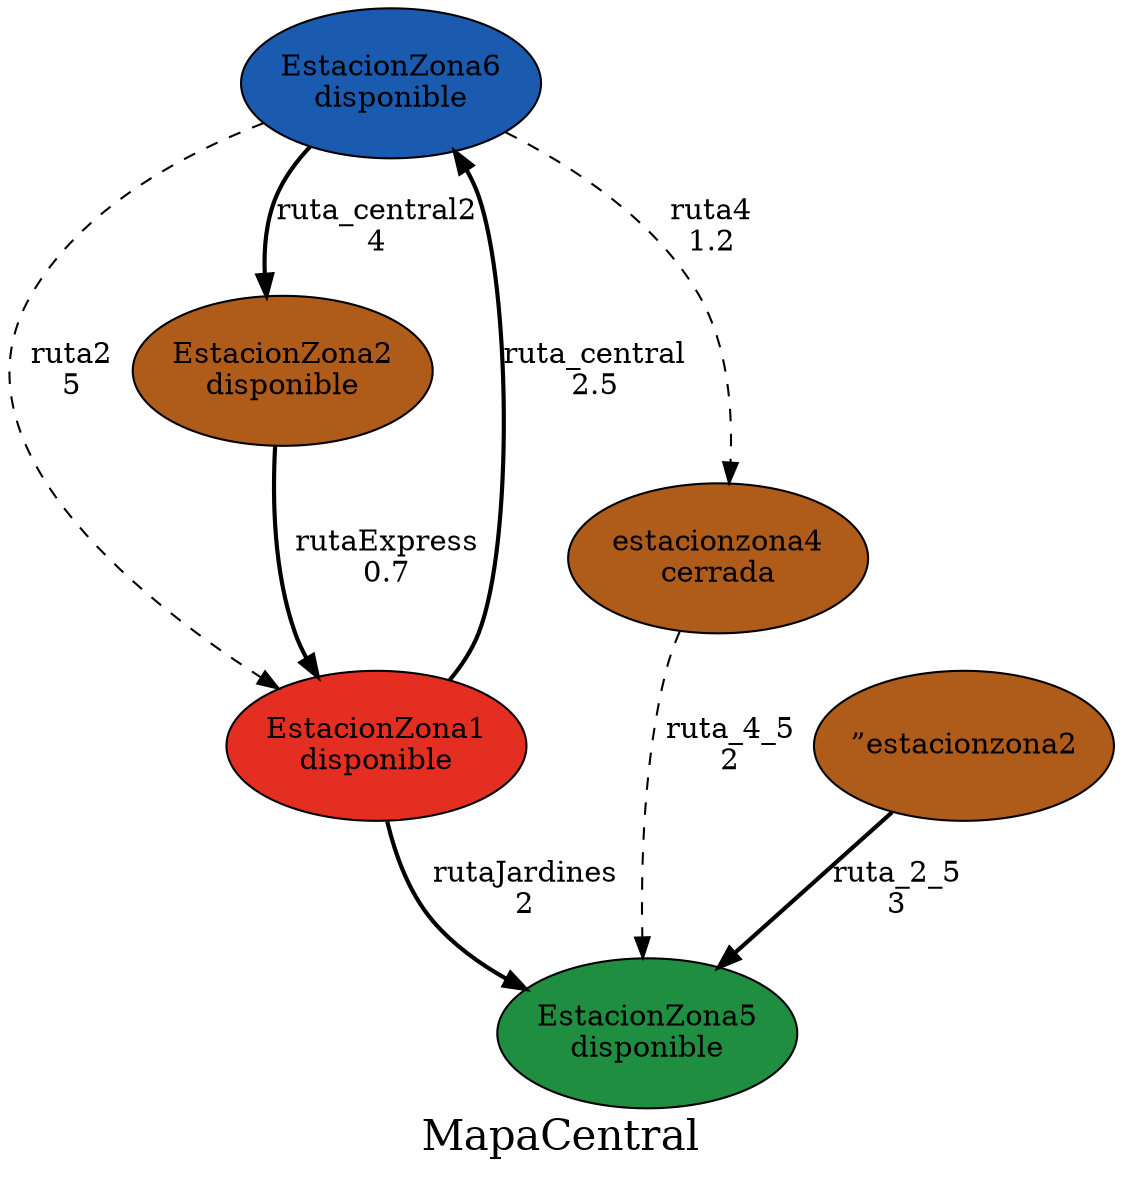 digraph Mapa {
	node [color=black fillcolor="#1A5AAF" fixedsize=true height=1 shape=oval style=filled width=2]
	estacionzona6 [label="EstacionZona6
disponible"]
	node [color=black fillcolor="#AF5B1A" fixedsize=true height=1 shape=oval style=filled width=2]
	estacionzona2 [label="EstacionZona2
disponible"]
	node [color=black fillcolor="#E52E22" fixedsize=true height=1 shape=oval style=filled width=2]
	estacionzona1 [label="EstacionZona1
disponible"]
	node [color=black fillcolor="#208E40" fixedsize=true height=1 shape=oval style=filled width=2]
	estacionzona5 [label="EstacionZona5
disponible"]
	node [color=black fillcolor="#AF5B1A" fixedsize=true height=1 shape=oval style=filled width=2]
	estacionzona4 [label="estacionzona4
cerrada"]
	estacionzona1 -> estacionzona6 [label="ruta_central
2.5" style=bold]
	estacionzona6 -> estacionzona2 [label="ruta_central2
4" style=bold]
	estacionzona6 -> estacionzona1 [label="ruta2
5" style=dashed]
	estacionzona2 -> estacionzona1 [label="rutaExpress
0.7" style=bold]
	estacionzona1 -> estacionzona5 [label="rutaJardines
2" style=bold]
	estacionzona6 -> estacionzona4 [label="ruta4
1.2" style=dashed]
	estacionzona4 -> estacionzona5 [label="ruta_4_5
2" style=dashed]
	"”estacionzona2" -> estacionzona5 [label="ruta_2_5
3" style=bold]
	overlap=false
	label=MapaCentral
	fontsize=20
}
